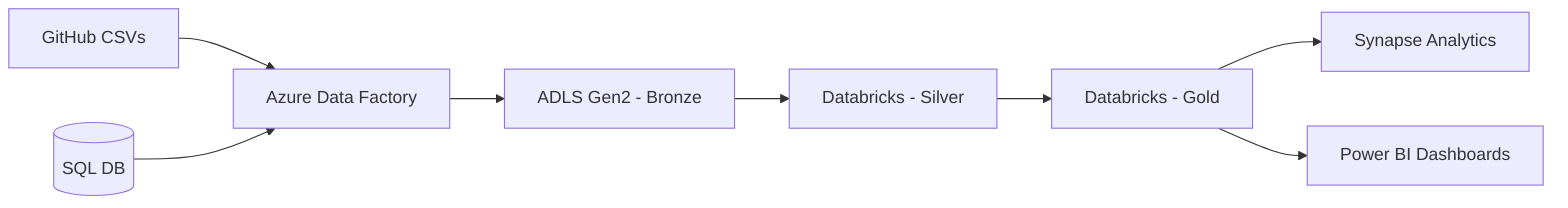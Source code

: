 flowchart LR
  GH["GitHub CSVs"]
  SQL[("SQL DB")]
  ADF["Azure Data Factory"]
  ADLSB["ADLS Gen2 - Bronze"]
  DBS["Databricks - Silver"]
  DBG["Databricks - Gold"]
  SYN["Synapse Analytics"]
  PBI["Power BI Dashboards"]

  GH --> ADF
  SQL --> ADF
  ADF --> ADLSB
  ADLSB --> DBS
  DBS --> DBG
  DBG --> SYN
  DBG --> PBI